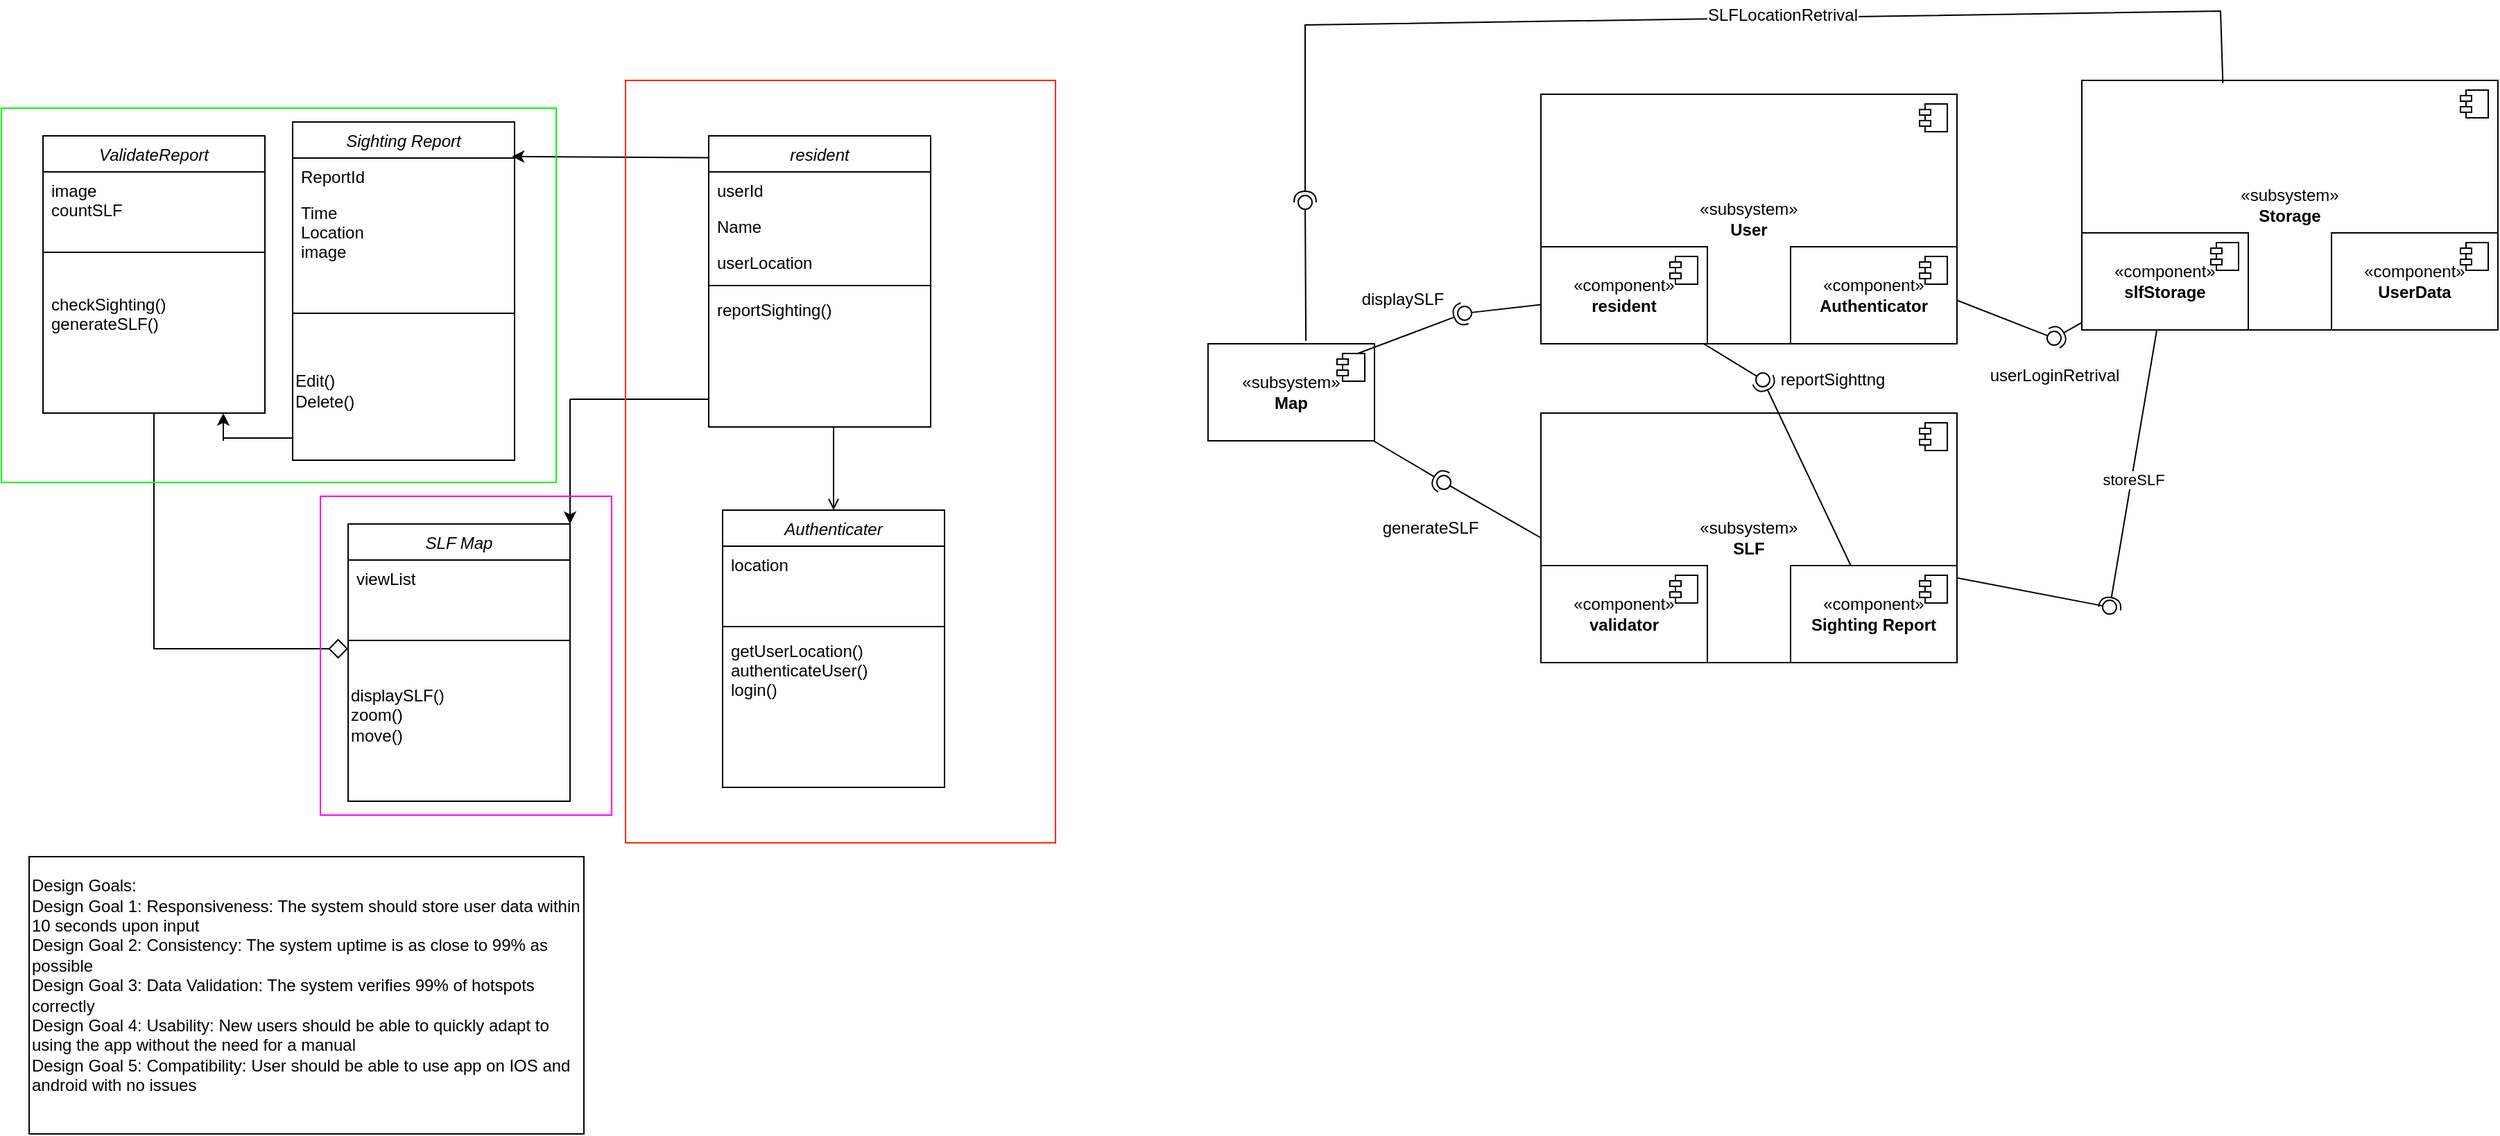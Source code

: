 <mxfile version="22.0.8" type="github">
  <diagram id="C5RBs43oDa-KdzZeNtuy" name="Page-1">
    <mxGraphModel dx="1013" dy="762" grid="1" gridSize="10" guides="1" tooltips="1" connect="1" arrows="1" fold="1" page="1" pageScale="1" pageWidth="827" pageHeight="1169" math="0" shadow="0">
      <root>
        <mxCell id="WIyWlLk6GJQsqaUBKTNV-0" />
        <mxCell id="WIyWlLk6GJQsqaUBKTNV-1" parent="WIyWlLk6GJQsqaUBKTNV-0" />
        <mxCell id="zkfFHV4jXpPFQw0GAbJ--0" value="Sighting Report" style="swimlane;fontStyle=2;align=center;verticalAlign=top;childLayout=stackLayout;horizontal=1;startSize=26;horizontalStack=0;resizeParent=1;resizeLast=0;collapsible=1;marginBottom=0;rounded=0;shadow=0;strokeWidth=1;" parent="WIyWlLk6GJQsqaUBKTNV-1" vertex="1">
          <mxGeometry x="220" y="120" width="160" height="244" as="geometry">
            <mxRectangle x="230" y="140" width="160" height="26" as="alternateBounds" />
          </mxGeometry>
        </mxCell>
        <mxCell id="zkfFHV4jXpPFQw0GAbJ--2" value="ReportId" style="text;align=left;verticalAlign=top;spacingLeft=4;spacingRight=4;overflow=hidden;rotatable=0;points=[[0,0.5],[1,0.5]];portConstraint=eastwest;rounded=0;shadow=0;html=0;" parent="zkfFHV4jXpPFQw0GAbJ--0" vertex="1">
          <mxGeometry y="26" width="160" height="26" as="geometry" />
        </mxCell>
        <mxCell id="zkfFHV4jXpPFQw0GAbJ--3" value="Time&#xa;Location&#xa;image&#xa;" style="text;align=left;verticalAlign=top;spacingLeft=4;spacingRight=4;overflow=hidden;rotatable=0;points=[[0,0.5],[1,0.5]];portConstraint=eastwest;rounded=0;shadow=0;html=0;" parent="zkfFHV4jXpPFQw0GAbJ--0" vertex="1">
          <mxGeometry y="52" width="160" height="50" as="geometry" />
        </mxCell>
        <mxCell id="zkfFHV4jXpPFQw0GAbJ--4" value="" style="line;html=1;strokeWidth=1;align=left;verticalAlign=middle;spacingTop=-1;spacingLeft=3;spacingRight=3;rotatable=0;labelPosition=right;points=[];portConstraint=eastwest;" parent="zkfFHV4jXpPFQw0GAbJ--0" vertex="1">
          <mxGeometry y="102" width="160" height="72" as="geometry" />
        </mxCell>
        <mxCell id="mBBofKCx-sopQIYqy7No-23" value="&lt;div style=&quot;&quot;&gt;Edit()&lt;/div&gt;Delete()" style="text;html=1;align=left;verticalAlign=middle;resizable=0;points=[];autosize=1;strokeColor=none;fillColor=none;" parent="zkfFHV4jXpPFQw0GAbJ--0" vertex="1">
          <mxGeometry y="174" width="160" height="40" as="geometry" />
        </mxCell>
        <mxCell id="mBBofKCx-sopQIYqy7No-0" value="" style="endArrow=classic;html=1;rounded=0;exitX=0.019;exitY=0.075;exitDx=0;exitDy=0;exitPerimeter=0;entryX=0.988;entryY=0.102;entryDx=0;entryDy=0;entryPerimeter=0;" parent="WIyWlLk6GJQsqaUBKTNV-1" source="mBBofKCx-sopQIYqy7No-16" target="zkfFHV4jXpPFQw0GAbJ--0" edge="1">
          <mxGeometry width="50" height="50" relative="1" as="geometry">
            <mxPoint x="504.96" y="151.2" as="sourcePoint" />
            <mxPoint x="370" y="140" as="targetPoint" />
          </mxGeometry>
        </mxCell>
        <mxCell id="mBBofKCx-sopQIYqy7No-10" value="Authenticater" style="swimlane;fontStyle=2;align=center;verticalAlign=top;childLayout=stackLayout;horizontal=1;startSize=26;horizontalStack=0;resizeParent=1;resizeLast=0;collapsible=1;marginBottom=0;rounded=0;shadow=0;strokeWidth=1;" parent="WIyWlLk6GJQsqaUBKTNV-1" vertex="1">
          <mxGeometry x="530" y="400" width="160" height="200" as="geometry">
            <mxRectangle x="230" y="140" width="160" height="26" as="alternateBounds" />
          </mxGeometry>
        </mxCell>
        <mxCell id="mBBofKCx-sopQIYqy7No-11" value="location&#xa;" style="text;align=left;verticalAlign=top;spacingLeft=4;spacingRight=4;overflow=hidden;rotatable=0;points=[[0,0.5],[1,0.5]];portConstraint=eastwest;" parent="mBBofKCx-sopQIYqy7No-10" vertex="1">
          <mxGeometry y="26" width="160" height="54" as="geometry" />
        </mxCell>
        <mxCell id="mBBofKCx-sopQIYqy7No-14" value="" style="line;html=1;strokeWidth=1;align=left;verticalAlign=middle;spacingTop=-1;spacingLeft=3;spacingRight=3;rotatable=0;labelPosition=right;points=[];portConstraint=eastwest;" parent="mBBofKCx-sopQIYqy7No-10" vertex="1">
          <mxGeometry y="80" width="160" height="8" as="geometry" />
        </mxCell>
        <mxCell id="mBBofKCx-sopQIYqy7No-15" value="getUserLocation()&#xa;authenticateUser()&#xa;login()&#xa;&#xa;&#xa;" style="text;align=left;verticalAlign=top;spacingLeft=4;spacingRight=4;overflow=hidden;rotatable=0;points=[[0,0.5],[1,0.5]];portConstraint=eastwest;" parent="mBBofKCx-sopQIYqy7No-10" vertex="1">
          <mxGeometry y="88" width="160" height="68" as="geometry" />
        </mxCell>
        <mxCell id="mBBofKCx-sopQIYqy7No-16" value="resident" style="swimlane;fontStyle=2;align=center;verticalAlign=top;childLayout=stackLayout;horizontal=1;startSize=26;horizontalStack=0;resizeParent=1;resizeLast=0;collapsible=1;marginBottom=0;rounded=0;shadow=0;strokeWidth=1;" parent="WIyWlLk6GJQsqaUBKTNV-1" vertex="1">
          <mxGeometry x="520" y="130" width="160" height="210" as="geometry">
            <mxRectangle x="230" y="140" width="160" height="26" as="alternateBounds" />
          </mxGeometry>
        </mxCell>
        <mxCell id="mBBofKCx-sopQIYqy7No-17" value="userId" style="text;align=left;verticalAlign=top;spacingLeft=4;spacingRight=4;overflow=hidden;rotatable=0;points=[[0,0.5],[1,0.5]];portConstraint=eastwest;" parent="mBBofKCx-sopQIYqy7No-16" vertex="1">
          <mxGeometry y="26" width="160" height="26" as="geometry" />
        </mxCell>
        <mxCell id="mBBofKCx-sopQIYqy7No-18" value="Name" style="text;align=left;verticalAlign=top;spacingLeft=4;spacingRight=4;overflow=hidden;rotatable=0;points=[[0,0.5],[1,0.5]];portConstraint=eastwest;rounded=0;shadow=0;html=0;" parent="mBBofKCx-sopQIYqy7No-16" vertex="1">
          <mxGeometry y="52" width="160" height="26" as="geometry" />
        </mxCell>
        <mxCell id="mBBofKCx-sopQIYqy7No-19" value="userLocation" style="text;align=left;verticalAlign=top;spacingLeft=4;spacingRight=4;overflow=hidden;rotatable=0;points=[[0,0.5],[1,0.5]];portConstraint=eastwest;rounded=0;shadow=0;html=0;" parent="mBBofKCx-sopQIYqy7No-16" vertex="1">
          <mxGeometry y="78" width="160" height="26" as="geometry" />
        </mxCell>
        <mxCell id="mBBofKCx-sopQIYqy7No-20" value="" style="line;html=1;strokeWidth=1;align=left;verticalAlign=middle;spacingTop=-1;spacingLeft=3;spacingRight=3;rotatable=0;labelPosition=right;points=[];portConstraint=eastwest;" parent="mBBofKCx-sopQIYqy7No-16" vertex="1">
          <mxGeometry y="104" width="160" height="8" as="geometry" />
        </mxCell>
        <mxCell id="mBBofKCx-sopQIYqy7No-21" value="reportSighting()&#xa;&#xa;&#xa;" style="text;align=left;verticalAlign=top;spacingLeft=4;spacingRight=4;overflow=hidden;rotatable=0;points=[[0,0.5],[1,0.5]];portConstraint=eastwest;" parent="mBBofKCx-sopQIYqy7No-16" vertex="1">
          <mxGeometry y="112" width="160" height="68" as="geometry" />
        </mxCell>
        <object label="" id="mBBofKCx-sopQIYqy7No-29">
          <mxCell style="endArrow=none;html=1;rounded=0;endFill=0;endSize=11;startArrow=open;startFill=0;" parent="WIyWlLk6GJQsqaUBKTNV-1" source="mBBofKCx-sopQIYqy7No-10" edge="1">
            <mxGeometry width="50" height="50" relative="1" as="geometry">
              <mxPoint x="610" y="390" as="sourcePoint" />
              <mxPoint x="610" y="340" as="targetPoint" />
            </mxGeometry>
          </mxCell>
        </object>
        <mxCell id="mBBofKCx-sopQIYqy7No-32" value="ValidateReport" style="swimlane;fontStyle=2;align=center;verticalAlign=top;childLayout=stackLayout;horizontal=1;startSize=26;horizontalStack=0;resizeParent=1;resizeLast=0;collapsible=1;marginBottom=0;rounded=0;shadow=0;strokeWidth=1;" parent="WIyWlLk6GJQsqaUBKTNV-1" vertex="1">
          <mxGeometry x="40" y="130" width="160" height="200" as="geometry">
            <mxRectangle x="230" y="140" width="160" height="26" as="alternateBounds" />
          </mxGeometry>
        </mxCell>
        <mxCell id="mBBofKCx-sopQIYqy7No-34" value="image&#xa;countSLF" style="text;align=left;verticalAlign=top;spacingLeft=4;spacingRight=4;overflow=hidden;rotatable=0;points=[[0,0.5],[1,0.5]];portConstraint=eastwest;rounded=0;shadow=0;html=0;" parent="mBBofKCx-sopQIYqy7No-32" vertex="1">
          <mxGeometry y="26" width="160" height="34" as="geometry" />
        </mxCell>
        <mxCell id="mBBofKCx-sopQIYqy7No-36" value="" style="line;html=1;strokeWidth=1;align=left;verticalAlign=middle;spacingTop=-1;spacingLeft=3;spacingRight=3;rotatable=0;labelPosition=right;points=[];portConstraint=eastwest;" parent="mBBofKCx-sopQIYqy7No-32" vertex="1">
          <mxGeometry y="60" width="160" height="48" as="geometry" />
        </mxCell>
        <mxCell id="mBBofKCx-sopQIYqy7No-37" value="checkSighting()&#xa;generateSLF()&#xa;" style="text;align=left;verticalAlign=top;spacingLeft=4;spacingRight=4;overflow=hidden;rotatable=0;points=[[0,0.5],[1,0.5]];portConstraint=eastwest;" parent="mBBofKCx-sopQIYqy7No-32" vertex="1">
          <mxGeometry y="108" width="160" height="48" as="geometry" />
        </mxCell>
        <mxCell id="OUraH1AjRtqGqNjSqWkX-6" value="SLF Map" style="swimlane;fontStyle=2;align=center;verticalAlign=top;childLayout=stackLayout;horizontal=1;startSize=26;horizontalStack=0;resizeParent=1;resizeLast=0;collapsible=1;marginBottom=0;rounded=0;shadow=0;strokeWidth=1;" parent="WIyWlLk6GJQsqaUBKTNV-1" vertex="1">
          <mxGeometry x="260" y="410" width="160" height="200" as="geometry">
            <mxRectangle x="230" y="140" width="160" height="26" as="alternateBounds" />
          </mxGeometry>
        </mxCell>
        <mxCell id="OUraH1AjRtqGqNjSqWkX-7" value="viewList&#xa;" style="text;align=left;verticalAlign=top;spacingLeft=4;spacingRight=4;overflow=hidden;rotatable=0;points=[[0,0.5],[1,0.5]];portConstraint=eastwest;rounded=0;shadow=0;html=0;" parent="OUraH1AjRtqGqNjSqWkX-6" vertex="1">
          <mxGeometry y="26" width="160" height="34" as="geometry" />
        </mxCell>
        <mxCell id="OUraH1AjRtqGqNjSqWkX-8" value="" style="line;html=1;strokeWidth=1;align=left;verticalAlign=middle;spacingTop=-1;spacingLeft=3;spacingRight=3;rotatable=0;labelPosition=right;points=[];portConstraint=eastwest;" parent="OUraH1AjRtqGqNjSqWkX-6" vertex="1">
          <mxGeometry y="60" width="160" height="48" as="geometry" />
        </mxCell>
        <mxCell id="OUraH1AjRtqGqNjSqWkX-12" value="&lt;div style=&quot;&quot;&gt;&lt;div style=&quot;&quot;&gt;&lt;div style=&quot;&quot;&gt;&lt;div style=&quot;&quot;&gt;&lt;div style=&quot;&quot;&gt;&lt;div style=&quot;&quot;&gt;&lt;div style=&quot;&quot;&gt;&lt;div style=&quot;&quot;&gt;&lt;div style=&quot;&quot;&gt;&lt;div style=&quot;&quot;&gt;&lt;div style=&quot;&quot;&gt;&lt;div style=&quot;&quot;&gt;&lt;div style=&quot;&quot;&gt;&lt;div style=&quot;&quot;&gt;displaySLF()&lt;/div&gt;&lt;/div&gt;&lt;/div&gt;&lt;/div&gt;&lt;/div&gt;&lt;/div&gt;&lt;/div&gt;&lt;/div&gt;&lt;/div&gt;&lt;/div&gt;&lt;/div&gt;&lt;/div&gt;&lt;/div&gt;&lt;/div&gt;zoom()&lt;br&gt;move()" style="text;html=1;align=left;verticalAlign=middle;resizable=0;points=[];autosize=1;strokeColor=none;fillColor=none;" parent="OUraH1AjRtqGqNjSqWkX-6" vertex="1">
          <mxGeometry y="108" width="160" height="60" as="geometry" />
        </mxCell>
        <mxCell id="OUraH1AjRtqGqNjSqWkX-11" value="" style="endArrow=diamond;html=1;rounded=0;exitX=0.5;exitY=1;exitDx=0;exitDy=0;endFill=0;endSize=12;" parent="WIyWlLk6GJQsqaUBKTNV-1" source="mBBofKCx-sopQIYqy7No-32" edge="1">
          <mxGeometry width="50" height="50" relative="1" as="geometry">
            <mxPoint x="390" y="370" as="sourcePoint" />
            <mxPoint x="260" y="500" as="targetPoint" />
            <Array as="points">
              <mxPoint x="120" y="500" />
            </Array>
          </mxGeometry>
        </mxCell>
        <mxCell id="OUraH1AjRtqGqNjSqWkX-13" value="" style="endArrow=none;html=1;rounded=0;startArrow=none;startFill=0;sourcePerimeterSpacing=11;startSize=13;" parent="WIyWlLk6GJQsqaUBKTNV-1" edge="1">
          <mxGeometry width="50" height="50" relative="1" as="geometry">
            <mxPoint x="520" y="320" as="sourcePoint" />
            <mxPoint x="420" y="320" as="targetPoint" />
          </mxGeometry>
        </mxCell>
        <mxCell id="OUraH1AjRtqGqNjSqWkX-14" value="" style="endArrow=classic;html=1;rounded=0;entryX=1;entryY=0;entryDx=0;entryDy=0;" parent="WIyWlLk6GJQsqaUBKTNV-1" target="OUraH1AjRtqGqNjSqWkX-6" edge="1">
          <mxGeometry width="50" height="50" relative="1" as="geometry">
            <mxPoint x="420" y="320" as="sourcePoint" />
            <mxPoint x="520" y="320" as="targetPoint" />
          </mxGeometry>
        </mxCell>
        <mxCell id="OUraH1AjRtqGqNjSqWkX-15" value="" style="endArrow=none;html=1;rounded=0;" parent="WIyWlLk6GJQsqaUBKTNV-1" edge="1">
          <mxGeometry width="50" height="50" relative="1" as="geometry">
            <mxPoint x="220" y="348" as="sourcePoint" />
            <mxPoint x="170" y="348" as="targetPoint" />
          </mxGeometry>
        </mxCell>
        <mxCell id="OUraH1AjRtqGqNjSqWkX-16" value="" style="endArrow=classic;html=1;rounded=0;" parent="WIyWlLk6GJQsqaUBKTNV-1" edge="1">
          <mxGeometry width="50" height="50" relative="1" as="geometry">
            <mxPoint x="170" y="350" as="sourcePoint" />
            <mxPoint x="170" y="330" as="targetPoint" />
          </mxGeometry>
        </mxCell>
        <mxCell id="Jk_ImNpDdPHxiED2Sjry-0" value="" style="rounded=0;whiteSpace=wrap;html=1;fillColor=none;strokeColor=#ff2600;" parent="WIyWlLk6GJQsqaUBKTNV-1" vertex="1">
          <mxGeometry x="460" y="90" width="310" height="550" as="geometry" />
        </mxCell>
        <mxCell id="Jk_ImNpDdPHxiED2Sjry-1" value="" style="rounded=0;whiteSpace=wrap;html=1;fillColor=none;strokeColor=#00FF00;" parent="WIyWlLk6GJQsqaUBKTNV-1" vertex="1">
          <mxGeometry x="10" y="110" width="400" height="270" as="geometry" />
        </mxCell>
        <mxCell id="Jk_ImNpDdPHxiED2Sjry-2" value="Design Goals:&lt;br&gt;Design Goal 1: Responsiveness: The system should store user data within 10 seconds upon input &lt;br&gt;Design Goal 2: Consistency: The system uptime is as close to 99% as possible &lt;br&gt;Design Goal 3: Data Validation: The system verifies 99% of hotspots correctly &lt;br&gt;Design Goal 4: Usability: New users should be able to quickly adapt to using the app without the need for a manual &lt;br&gt;Design Goal 5: Compatibility: User should be able to use app on IOS and android with no issues&lt;br&gt;&amp;nbsp;" style="rounded=0;whiteSpace=wrap;html=1;align=left;" parent="WIyWlLk6GJQsqaUBKTNV-1" vertex="1">
          <mxGeometry x="30" y="650" width="400" height="200" as="geometry" />
        </mxCell>
        <mxCell id="Jk_ImNpDdPHxiED2Sjry-3" value="" style="rounded=0;whiteSpace=wrap;html=1;fillColor=none;strokeColor=#FF00FF;" parent="WIyWlLk6GJQsqaUBKTNV-1" vertex="1">
          <mxGeometry x="240" y="390" width="210" height="230" as="geometry" />
        </mxCell>
        <mxCell id="xxlr6fPBXDKX51RTpRts-0" value="«subsystem»&lt;br&gt;&lt;b&gt;User&lt;/b&gt;" style="html=1;dropTarget=0;whiteSpace=wrap;" parent="WIyWlLk6GJQsqaUBKTNV-1" vertex="1">
          <mxGeometry x="1120" y="100" width="300" height="180" as="geometry" />
        </mxCell>
        <mxCell id="xxlr6fPBXDKX51RTpRts-1" value="" style="shape=module;jettyWidth=8;jettyHeight=4;" parent="xxlr6fPBXDKX51RTpRts-0" vertex="1">
          <mxGeometry x="1" width="20" height="20" relative="1" as="geometry">
            <mxPoint x="-27" y="7" as="offset" />
          </mxGeometry>
        </mxCell>
        <mxCell id="xxlr6fPBXDKX51RTpRts-2" value="«component»&lt;br&gt;&lt;b&gt;resident&lt;/b&gt;" style="html=1;dropTarget=0;whiteSpace=wrap;" parent="WIyWlLk6GJQsqaUBKTNV-1" vertex="1">
          <mxGeometry x="1120" y="210" width="120" height="70" as="geometry" />
        </mxCell>
        <mxCell id="xxlr6fPBXDKX51RTpRts-3" value="" style="shape=module;jettyWidth=8;jettyHeight=4;" parent="xxlr6fPBXDKX51RTpRts-2" vertex="1">
          <mxGeometry x="1" width="20" height="20" relative="1" as="geometry">
            <mxPoint x="-27" y="7" as="offset" />
          </mxGeometry>
        </mxCell>
        <mxCell id="xxlr6fPBXDKX51RTpRts-4" value="«component»&lt;br&gt;&lt;b&gt;Authenticator&lt;/b&gt;" style="html=1;dropTarget=0;whiteSpace=wrap;" parent="WIyWlLk6GJQsqaUBKTNV-1" vertex="1">
          <mxGeometry x="1300" y="210" width="120" height="70" as="geometry" />
        </mxCell>
        <mxCell id="xxlr6fPBXDKX51RTpRts-5" value="" style="shape=module;jettyWidth=8;jettyHeight=4;" parent="xxlr6fPBXDKX51RTpRts-4" vertex="1">
          <mxGeometry x="1" width="20" height="20" relative="1" as="geometry">
            <mxPoint x="-27" y="7" as="offset" />
          </mxGeometry>
        </mxCell>
        <mxCell id="xxlr6fPBXDKX51RTpRts-6" value="«subsystem»&lt;br&gt;&lt;b&gt;Map&lt;/b&gt;" style="html=1;dropTarget=0;whiteSpace=wrap;" parent="WIyWlLk6GJQsqaUBKTNV-1" vertex="1">
          <mxGeometry x="880" y="280" width="120" height="70" as="geometry" />
        </mxCell>
        <mxCell id="xxlr6fPBXDKX51RTpRts-7" value="" style="shape=module;jettyWidth=8;jettyHeight=4;" parent="xxlr6fPBXDKX51RTpRts-6" vertex="1">
          <mxGeometry x="1" width="20" height="20" relative="1" as="geometry">
            <mxPoint x="-27" y="7" as="offset" />
          </mxGeometry>
        </mxCell>
        <mxCell id="xxlr6fPBXDKX51RTpRts-8" value="«subsystem»&lt;br&gt;&lt;b&gt;SLF&lt;/b&gt;" style="html=1;dropTarget=0;whiteSpace=wrap;" parent="WIyWlLk6GJQsqaUBKTNV-1" vertex="1">
          <mxGeometry x="1120" y="330" width="300" height="180" as="geometry" />
        </mxCell>
        <mxCell id="xxlr6fPBXDKX51RTpRts-9" value="" style="shape=module;jettyWidth=8;jettyHeight=4;" parent="xxlr6fPBXDKX51RTpRts-8" vertex="1">
          <mxGeometry x="1" width="20" height="20" relative="1" as="geometry">
            <mxPoint x="-27" y="7" as="offset" />
          </mxGeometry>
        </mxCell>
        <mxCell id="xxlr6fPBXDKX51RTpRts-10" value="«component»&lt;br&gt;&lt;b&gt;validator&lt;/b&gt;" style="html=1;dropTarget=0;whiteSpace=wrap;" parent="WIyWlLk6GJQsqaUBKTNV-1" vertex="1">
          <mxGeometry x="1120" y="440" width="120" height="70" as="geometry" />
        </mxCell>
        <mxCell id="xxlr6fPBXDKX51RTpRts-11" value="" style="shape=module;jettyWidth=8;jettyHeight=4;" parent="xxlr6fPBXDKX51RTpRts-10" vertex="1">
          <mxGeometry x="1" width="20" height="20" relative="1" as="geometry">
            <mxPoint x="-27" y="7" as="offset" />
          </mxGeometry>
        </mxCell>
        <mxCell id="xxlr6fPBXDKX51RTpRts-12" value="«component»&lt;br&gt;&lt;b&gt;Sighting Report&lt;/b&gt;" style="html=1;dropTarget=0;whiteSpace=wrap;" parent="WIyWlLk6GJQsqaUBKTNV-1" vertex="1">
          <mxGeometry x="1300" y="440" width="120" height="70" as="geometry" />
        </mxCell>
        <mxCell id="xxlr6fPBXDKX51RTpRts-13" value="" style="shape=module;jettyWidth=8;jettyHeight=4;" parent="xxlr6fPBXDKX51RTpRts-12" vertex="1">
          <mxGeometry x="1" width="20" height="20" relative="1" as="geometry">
            <mxPoint x="-27" y="7" as="offset" />
          </mxGeometry>
        </mxCell>
        <mxCell id="xxlr6fPBXDKX51RTpRts-16" value="" style="ellipse;whiteSpace=wrap;html=1;align=center;aspect=fixed;fillColor=none;strokeColor=none;resizable=0;perimeter=centerPerimeter;rotatable=0;allowArrows=0;points=[];outlineConnect=1;verticalAlign=middle;fontFamily=Helvetica;fontSize=12;fontColor=default;" parent="WIyWlLk6GJQsqaUBKTNV-1" vertex="1">
          <mxGeometry x="1000" y="505" width="10" height="10" as="geometry" />
        </mxCell>
        <mxCell id="xxlr6fPBXDKX51RTpRts-17" value="" style="rounded=0;orthogonalLoop=1;jettySize=auto;html=1;endArrow=halfCircle;endFill=0;endSize=6;strokeWidth=1;sketch=0;fontFamily=Helvetica;fontSize=12;fontColor=default;" parent="WIyWlLk6GJQsqaUBKTNV-1" source="xxlr6fPBXDKX51RTpRts-6" edge="1">
          <mxGeometry relative="1" as="geometry">
            <mxPoint x="1030" y="350" as="sourcePoint" />
            <mxPoint x="1050" y="380" as="targetPoint" />
          </mxGeometry>
        </mxCell>
        <mxCell id="xxlr6fPBXDKX51RTpRts-18" value="" style="rounded=0;orthogonalLoop=1;jettySize=auto;html=1;endArrow=oval;endFill=0;sketch=0;sourcePerimeterSpacing=0;targetPerimeterSpacing=0;endSize=10;fontFamily=Helvetica;fontSize=12;fontColor=default;exitX=0;exitY=0.5;exitDx=0;exitDy=0;" parent="WIyWlLk6GJQsqaUBKTNV-1" source="xxlr6fPBXDKX51RTpRts-8" edge="1">
          <mxGeometry relative="1" as="geometry">
            <mxPoint x="1050" y="406" as="sourcePoint" />
            <mxPoint x="1050" y="380" as="targetPoint" />
          </mxGeometry>
        </mxCell>
        <mxCell id="xxlr6fPBXDKX51RTpRts-19" value="" style="ellipse;whiteSpace=wrap;html=1;align=center;aspect=fixed;fillColor=none;strokeColor=none;resizable=0;perimeter=centerPerimeter;rotatable=0;allowArrows=0;points=[];outlineConnect=1;verticalAlign=middle;fontFamily=Helvetica;fontSize=12;fontColor=default;" parent="WIyWlLk6GJQsqaUBKTNV-1" vertex="1">
          <mxGeometry x="1065" y="401" width="10" height="10" as="geometry" />
        </mxCell>
        <mxCell id="xxlr6fPBXDKX51RTpRts-21" value="generateSLF" style="text;html=1;align=center;verticalAlign=middle;resizable=0;points=[];autosize=1;strokeColor=none;fillColor=none;fontSize=12;fontFamily=Helvetica;fontColor=default;" parent="WIyWlLk6GJQsqaUBKTNV-1" vertex="1">
          <mxGeometry x="995" y="398" width="90" height="30" as="geometry" />
        </mxCell>
        <mxCell id="xxlr6fPBXDKX51RTpRts-22" value="" style="rounded=0;orthogonalLoop=1;jettySize=auto;html=1;endArrow=halfCircle;endFill=0;endSize=6;strokeWidth=1;sketch=0;fontFamily=Helvetica;fontSize=12;fontColor=default;" parent="WIyWlLk6GJQsqaUBKTNV-1" source="xxlr6fPBXDKX51RTpRts-12" target="xxlr6fPBXDKX51RTpRts-24" edge="1">
          <mxGeometry relative="1" as="geometry">
            <mxPoint x="1300" y="306" as="sourcePoint" />
          </mxGeometry>
        </mxCell>
        <mxCell id="xxlr6fPBXDKX51RTpRts-23" value="" style="rounded=0;orthogonalLoop=1;jettySize=auto;html=1;endArrow=oval;endFill=0;sketch=0;sourcePerimeterSpacing=0;targetPerimeterSpacing=0;endSize=10;fontFamily=Helvetica;fontSize=12;fontColor=default;" parent="WIyWlLk6GJQsqaUBKTNV-1" source="xxlr6fPBXDKX51RTpRts-2" target="xxlr6fPBXDKX51RTpRts-24" edge="1">
          <mxGeometry relative="1" as="geometry">
            <mxPoint x="1260" y="306" as="sourcePoint" />
          </mxGeometry>
        </mxCell>
        <mxCell id="xxlr6fPBXDKX51RTpRts-24" value="" style="ellipse;whiteSpace=wrap;html=1;align=center;aspect=fixed;fillColor=none;strokeColor=none;resizable=0;perimeter=centerPerimeter;rotatable=0;allowArrows=0;points=[];outlineConnect=1;verticalAlign=middle;fontFamily=Helvetica;fontSize=12;fontColor=default;" parent="WIyWlLk6GJQsqaUBKTNV-1" vertex="1">
          <mxGeometry x="1275" y="301" width="10" height="10" as="geometry" />
        </mxCell>
        <mxCell id="xxlr6fPBXDKX51RTpRts-25" value="reportSighttng" style="text;html=1;align=center;verticalAlign=middle;resizable=0;points=[];autosize=1;strokeColor=none;fillColor=none;fontSize=12;fontFamily=Helvetica;fontColor=default;" parent="WIyWlLk6GJQsqaUBKTNV-1" vertex="1">
          <mxGeometry x="1280" y="291" width="100" height="30" as="geometry" />
        </mxCell>
        <mxCell id="xxlr6fPBXDKX51RTpRts-26" value="" style="rounded=0;orthogonalLoop=1;jettySize=auto;html=1;endArrow=halfCircle;endFill=0;endSize=6;strokeWidth=1;sketch=0;fontFamily=Helvetica;fontSize=12;fontColor=default;exitX=0.75;exitY=0;exitDx=0;exitDy=0;" parent="WIyWlLk6GJQsqaUBKTNV-1" source="xxlr6fPBXDKX51RTpRts-7" target="xxlr6fPBXDKX51RTpRts-28" edge="1">
          <mxGeometry relative="1" as="geometry">
            <mxPoint x="1085" y="258" as="sourcePoint" />
          </mxGeometry>
        </mxCell>
        <mxCell id="xxlr6fPBXDKX51RTpRts-27" value="" style="rounded=0;orthogonalLoop=1;jettySize=auto;html=1;endArrow=oval;endFill=0;sketch=0;sourcePerimeterSpacing=0;targetPerimeterSpacing=0;endSize=10;fontFamily=Helvetica;fontSize=12;fontColor=default;" parent="WIyWlLk6GJQsqaUBKTNV-1" source="xxlr6fPBXDKX51RTpRts-2" target="xxlr6fPBXDKX51RTpRts-28" edge="1">
          <mxGeometry relative="1" as="geometry">
            <mxPoint x="1045" y="258" as="sourcePoint" />
          </mxGeometry>
        </mxCell>
        <mxCell id="xxlr6fPBXDKX51RTpRts-28" value="" style="ellipse;whiteSpace=wrap;html=1;align=center;aspect=fixed;fillColor=none;strokeColor=none;resizable=0;perimeter=centerPerimeter;rotatable=0;allowArrows=0;points=[];outlineConnect=1;verticalAlign=middle;fontFamily=Helvetica;fontSize=12;fontColor=default;" parent="WIyWlLk6GJQsqaUBKTNV-1" vertex="1">
          <mxGeometry x="1060" y="253" width="10" height="10" as="geometry" />
        </mxCell>
        <mxCell id="xxlr6fPBXDKX51RTpRts-29" value="displaySLF" style="text;html=1;align=center;verticalAlign=middle;resizable=0;points=[];autosize=1;strokeColor=none;fillColor=none;fontSize=12;fontFamily=Helvetica;fontColor=default;" parent="WIyWlLk6GJQsqaUBKTNV-1" vertex="1">
          <mxGeometry x="980" y="233" width="80" height="30" as="geometry" />
        </mxCell>
        <mxCell id="xxlr6fPBXDKX51RTpRts-30" value="«subsystem»&lt;br&gt;&lt;b&gt;Storage&lt;/b&gt;" style="html=1;dropTarget=0;whiteSpace=wrap;" parent="WIyWlLk6GJQsqaUBKTNV-1" vertex="1">
          <mxGeometry x="1510" y="90" width="300" height="180" as="geometry" />
        </mxCell>
        <mxCell id="xxlr6fPBXDKX51RTpRts-31" value="" style="shape=module;jettyWidth=8;jettyHeight=4;" parent="xxlr6fPBXDKX51RTpRts-30" vertex="1">
          <mxGeometry x="1" width="20" height="20" relative="1" as="geometry">
            <mxPoint x="-27" y="7" as="offset" />
          </mxGeometry>
        </mxCell>
        <mxCell id="xxlr6fPBXDKX51RTpRts-32" value="«component»&lt;br&gt;&lt;b&gt;slfStorage&lt;/b&gt;" style="html=1;dropTarget=0;whiteSpace=wrap;" parent="WIyWlLk6GJQsqaUBKTNV-1" vertex="1">
          <mxGeometry x="1510" y="200" width="120" height="70" as="geometry" />
        </mxCell>
        <mxCell id="xxlr6fPBXDKX51RTpRts-33" value="" style="shape=module;jettyWidth=8;jettyHeight=4;" parent="xxlr6fPBXDKX51RTpRts-32" vertex="1">
          <mxGeometry x="1" width="20" height="20" relative="1" as="geometry">
            <mxPoint x="-27" y="7" as="offset" />
          </mxGeometry>
        </mxCell>
        <mxCell id="xxlr6fPBXDKX51RTpRts-34" value="«component»&lt;br&gt;&lt;b&gt;UserData&lt;/b&gt;" style="html=1;dropTarget=0;whiteSpace=wrap;" parent="WIyWlLk6GJQsqaUBKTNV-1" vertex="1">
          <mxGeometry x="1690" y="200" width="120" height="70" as="geometry" />
        </mxCell>
        <mxCell id="xxlr6fPBXDKX51RTpRts-35" value="" style="shape=module;jettyWidth=8;jettyHeight=4;" parent="xxlr6fPBXDKX51RTpRts-34" vertex="1">
          <mxGeometry x="1" width="20" height="20" relative="1" as="geometry">
            <mxPoint x="-27" y="7" as="offset" />
          </mxGeometry>
        </mxCell>
        <mxCell id="xxlr6fPBXDKX51RTpRts-36" value="" style="rounded=0;orthogonalLoop=1;jettySize=auto;html=1;endArrow=halfCircle;endFill=0;endSize=6;strokeWidth=1;sketch=0;fontFamily=Helvetica;fontSize=12;fontColor=default;" parent="WIyWlLk6GJQsqaUBKTNV-1" source="xxlr6fPBXDKX51RTpRts-30" target="xxlr6fPBXDKX51RTpRts-38" edge="1">
          <mxGeometry relative="1" as="geometry">
            <mxPoint x="1510" y="276" as="sourcePoint" />
          </mxGeometry>
        </mxCell>
        <mxCell id="xxlr6fPBXDKX51RTpRts-37" value="" style="rounded=0;orthogonalLoop=1;jettySize=auto;html=1;endArrow=oval;endFill=0;sketch=0;sourcePerimeterSpacing=0;targetPerimeterSpacing=0;endSize=10;fontFamily=Helvetica;fontSize=12;fontColor=default;" parent="WIyWlLk6GJQsqaUBKTNV-1" source="xxlr6fPBXDKX51RTpRts-0" target="xxlr6fPBXDKX51RTpRts-38" edge="1">
          <mxGeometry relative="1" as="geometry">
            <mxPoint x="1470" y="276" as="sourcePoint" />
          </mxGeometry>
        </mxCell>
        <mxCell id="xxlr6fPBXDKX51RTpRts-38" value="" style="ellipse;whiteSpace=wrap;html=1;align=center;aspect=fixed;fillColor=none;strokeColor=none;resizable=0;perimeter=centerPerimeter;rotatable=0;allowArrows=0;points=[];outlineConnect=1;verticalAlign=middle;fontFamily=Helvetica;fontSize=12;fontColor=default;" parent="WIyWlLk6GJQsqaUBKTNV-1" vertex="1">
          <mxGeometry x="1485" y="271" width="10" height="10" as="geometry" />
        </mxCell>
        <mxCell id="xxlr6fPBXDKX51RTpRts-39" value="userLoginRetrival" style="text;html=1;align=center;verticalAlign=middle;resizable=0;points=[];autosize=1;strokeColor=none;fillColor=none;fontSize=12;fontFamily=Helvetica;fontColor=default;" parent="WIyWlLk6GJQsqaUBKTNV-1" vertex="1">
          <mxGeometry x="1430" y="288" width="120" height="30" as="geometry" />
        </mxCell>
        <mxCell id="xxlr6fPBXDKX51RTpRts-40" value="" style="rounded=0;orthogonalLoop=1;jettySize=auto;html=1;endArrow=halfCircle;endFill=0;endSize=6;strokeWidth=1;sketch=0;fontFamily=Helvetica;fontSize=12;fontColor=default;exitX=0.339;exitY=0.011;exitDx=0;exitDy=0;exitPerimeter=0;" parent="WIyWlLk6GJQsqaUBKTNV-1" source="xxlr6fPBXDKX51RTpRts-30" target="xxlr6fPBXDKX51RTpRts-42" edge="1">
          <mxGeometry relative="1" as="geometry">
            <mxPoint x="1570" y="50" as="sourcePoint" />
            <Array as="points">
              <mxPoint x="1610" y="40" />
              <mxPoint x="950" y="50" />
            </Array>
          </mxGeometry>
        </mxCell>
        <mxCell id="xxlr6fPBXDKX51RTpRts-44" value="SLFLocationRetrival" style="edgeLabel;html=1;align=center;verticalAlign=middle;resizable=0;points=[];fontSize=12;fontFamily=Helvetica;fontColor=default;" parent="xxlr6fPBXDKX51RTpRts-40" vertex="1" connectable="0">
          <mxGeometry x="-0.124" y="-2" relative="1" as="geometry">
            <mxPoint as="offset" />
          </mxGeometry>
        </mxCell>
        <mxCell id="xxlr6fPBXDKX51RTpRts-41" value="" style="rounded=0;orthogonalLoop=1;jettySize=auto;html=1;endArrow=oval;endFill=0;sketch=0;sourcePerimeterSpacing=0;targetPerimeterSpacing=0;endSize=10;fontFamily=Helvetica;fontSize=12;fontColor=default;exitX=0.588;exitY=-0.031;exitDx=0;exitDy=0;exitPerimeter=0;" parent="WIyWlLk6GJQsqaUBKTNV-1" source="xxlr6fPBXDKX51RTpRts-6" target="xxlr6fPBXDKX51RTpRts-42" edge="1">
          <mxGeometry relative="1" as="geometry">
            <mxPoint x="930" y="178" as="sourcePoint" />
          </mxGeometry>
        </mxCell>
        <mxCell id="xxlr6fPBXDKX51RTpRts-42" value="" style="ellipse;whiteSpace=wrap;html=1;align=center;aspect=fixed;fillColor=none;strokeColor=none;resizable=0;perimeter=centerPerimeter;rotatable=0;allowArrows=0;points=[];outlineConnect=1;verticalAlign=middle;fontFamily=Helvetica;fontSize=12;fontColor=default;" parent="WIyWlLk6GJQsqaUBKTNV-1" vertex="1">
          <mxGeometry x="945" y="173" width="10" height="10" as="geometry" />
        </mxCell>
        <mxCell id="iB_HuD5VB2Bdqx75MdaO-1" value="" style="rounded=0;orthogonalLoop=1;jettySize=auto;html=1;endArrow=oval;endFill=0;sketch=0;sourcePerimeterSpacing=0;targetPerimeterSpacing=0;endSize=10;fontFamily=Helvetica;fontSize=12;fontColor=default;" edge="1" parent="WIyWlLk6GJQsqaUBKTNV-1" source="xxlr6fPBXDKX51RTpRts-8">
          <mxGeometry relative="1" as="geometry">
            <mxPoint x="1460" y="450" as="sourcePoint" />
            <mxPoint x="1530" y="470" as="targetPoint" />
          </mxGeometry>
        </mxCell>
        <mxCell id="iB_HuD5VB2Bdqx75MdaO-2" value="" style="rounded=0;orthogonalLoop=1;jettySize=auto;html=1;endArrow=halfCircle;endFill=0;endSize=6;strokeWidth=1;sketch=0;fontFamily=Helvetica;fontSize=12;fontColor=default;" edge="1" parent="WIyWlLk6GJQsqaUBKTNV-1" source="xxlr6fPBXDKX51RTpRts-32">
          <mxGeometry relative="1" as="geometry">
            <mxPoint x="1550" y="460" as="sourcePoint" />
            <mxPoint x="1530" y="471" as="targetPoint" />
          </mxGeometry>
        </mxCell>
        <mxCell id="iB_HuD5VB2Bdqx75MdaO-3" value="storeSLF" style="edgeLabel;html=1;align=center;verticalAlign=middle;resizable=0;points=[];" vertex="1" connectable="0" parent="iB_HuD5VB2Bdqx75MdaO-2">
          <mxGeometry x="0.07" y="1" relative="1" as="geometry">
            <mxPoint as="offset" />
          </mxGeometry>
        </mxCell>
      </root>
    </mxGraphModel>
  </diagram>
</mxfile>
